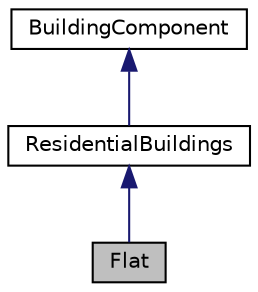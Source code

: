digraph "Flat"
{
 // LATEX_PDF_SIZE
  edge [fontname="Helvetica",fontsize="10",labelfontname="Helvetica",labelfontsize="10"];
  node [fontname="Helvetica",fontsize="10",shape=record];
  Node1 [label="Flat",height=0.2,width=0.4,color="black", fillcolor="grey75", style="filled", fontcolor="black",tooltip=" "];
  Node2 -> Node1 [dir="back",color="midnightblue",fontsize="10",style="solid"];
  Node2 [label="ResidentialBuildings",height=0.2,width=0.4,color="black", fillcolor="white", style="filled",URL="$classResidentialBuildings.html",tooltip=" "];
  Node3 -> Node2 [dir="back",color="midnightblue",fontsize="10",style="solid"];
  Node3 [label="BuildingComponent",height=0.2,width=0.4,color="black", fillcolor="white", style="filled",URL="$classBuildingComponent.html",tooltip=" "];
}

